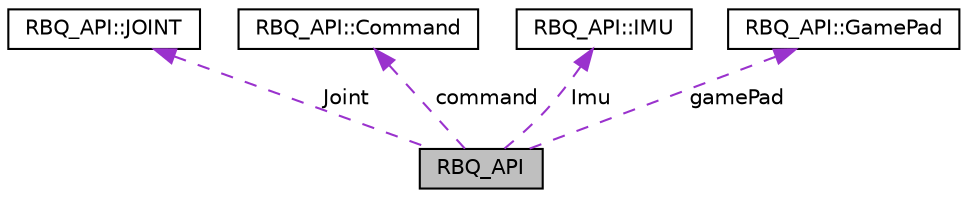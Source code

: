 digraph "RBQ_API"
{
 // LATEX_PDF_SIZE
  edge [fontname="Helvetica",fontsize="10",labelfontname="Helvetica",labelfontsize="10"];
  node [fontname="Helvetica",fontsize="10",shape=record];
  Node1 [label="RBQ_API",height=0.2,width=0.4,color="black", fillcolor="grey75", style="filled", fontcolor="black",tooltip=" "];
  Node2 -> Node1 [dir="back",color="darkorchid3",fontsize="10",style="dashed",label=" Joint" ,fontname="Helvetica"];
  Node2 [label="RBQ_API::JOINT",height=0.2,width=0.4,color="black", fillcolor="white", style="filled",URL="$structRBQ__API_1_1JOINT.html",tooltip=" "];
  Node3 -> Node1 [dir="back",color="darkorchid3",fontsize="10",style="dashed",label=" command" ,fontname="Helvetica"];
  Node3 [label="RBQ_API::Command",height=0.2,width=0.4,color="black", fillcolor="white", style="filled",URL="$structRBQ__API_1_1Command.html",tooltip=" "];
  Node4 -> Node1 [dir="back",color="darkorchid3",fontsize="10",style="dashed",label=" Imu" ,fontname="Helvetica"];
  Node4 [label="RBQ_API::IMU",height=0.2,width=0.4,color="black", fillcolor="white", style="filled",URL="$structRBQ__API_1_1IMU.html",tooltip=" "];
  Node5 -> Node1 [dir="back",color="darkorchid3",fontsize="10",style="dashed",label=" gamePad" ,fontname="Helvetica"];
  Node5 [label="RBQ_API::GamePad",height=0.2,width=0.4,color="black", fillcolor="white", style="filled",URL="$structRBQ__API_1_1GamePad.html",tooltip=" "];
}
